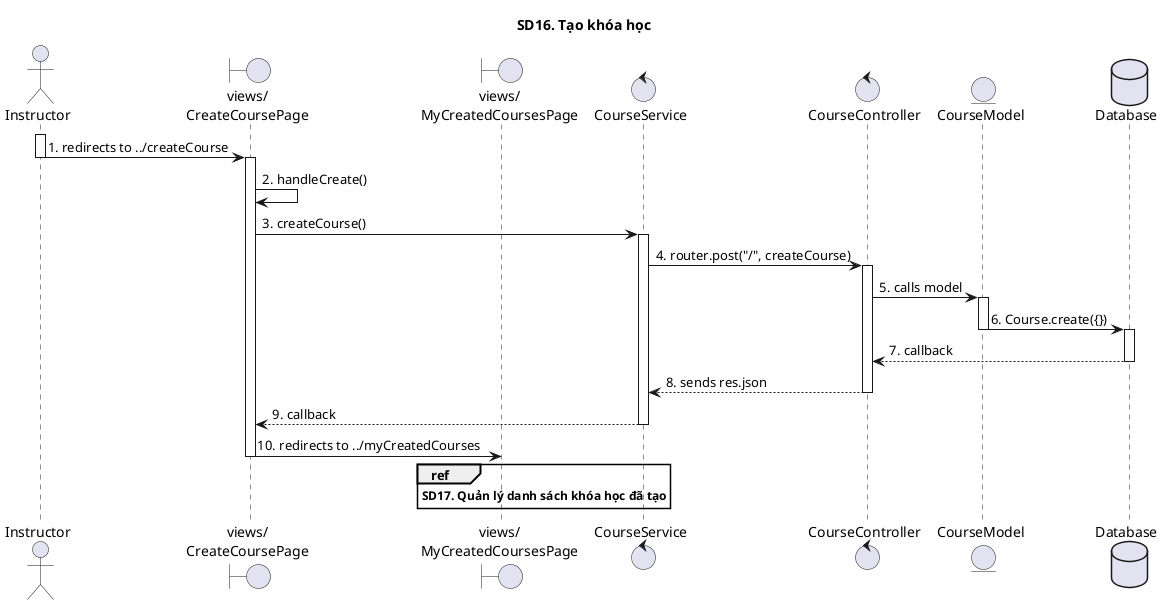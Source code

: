@startuml

title SD16. Tạo khóa học

actor "Instructor" as Actor
boundary "views/\nCreateCoursePage" as CreateCoursePage
boundary "views/\nMyCreatedCoursesPage" as MyCreatedCoursesPage
control "CourseService"
control "CourseController"
entity "CourseModel"
database "Database" as Database

activate Actor
Actor -> CreateCoursePage: 1. redirects to ../createCourse
deactivate Actor
activate CreateCoursePage
CreateCoursePage -> CreateCoursePage: 2. handleCreate()
CreateCoursePage -> CourseService: 3. createCourse()
activate CourseService
CourseService -> CourseController: 4. router.post("/", createCourse)
activate CourseController
CourseController -> CourseModel: 5. calls model
activate CourseModel
CourseModel -> Database: 6. Course.create({})
deactivate CourseModel
activate Database
Database --> CourseController: 7. callback
deactivate Database
CourseController --> CourseService: 8. sends res.json
deactivate CourseController
CourseService --> CreateCoursePage: 9. callback
deactivate CourseService
CreateCoursePage -> MyCreatedCoursesPage: 10. redirects to ../myCreatedCourses
deactivate CreateCoursePage
ref over MyCreatedCoursesPage
**SD17. Quản lý danh sách khóa học đã tạo**
end ref

@enduml